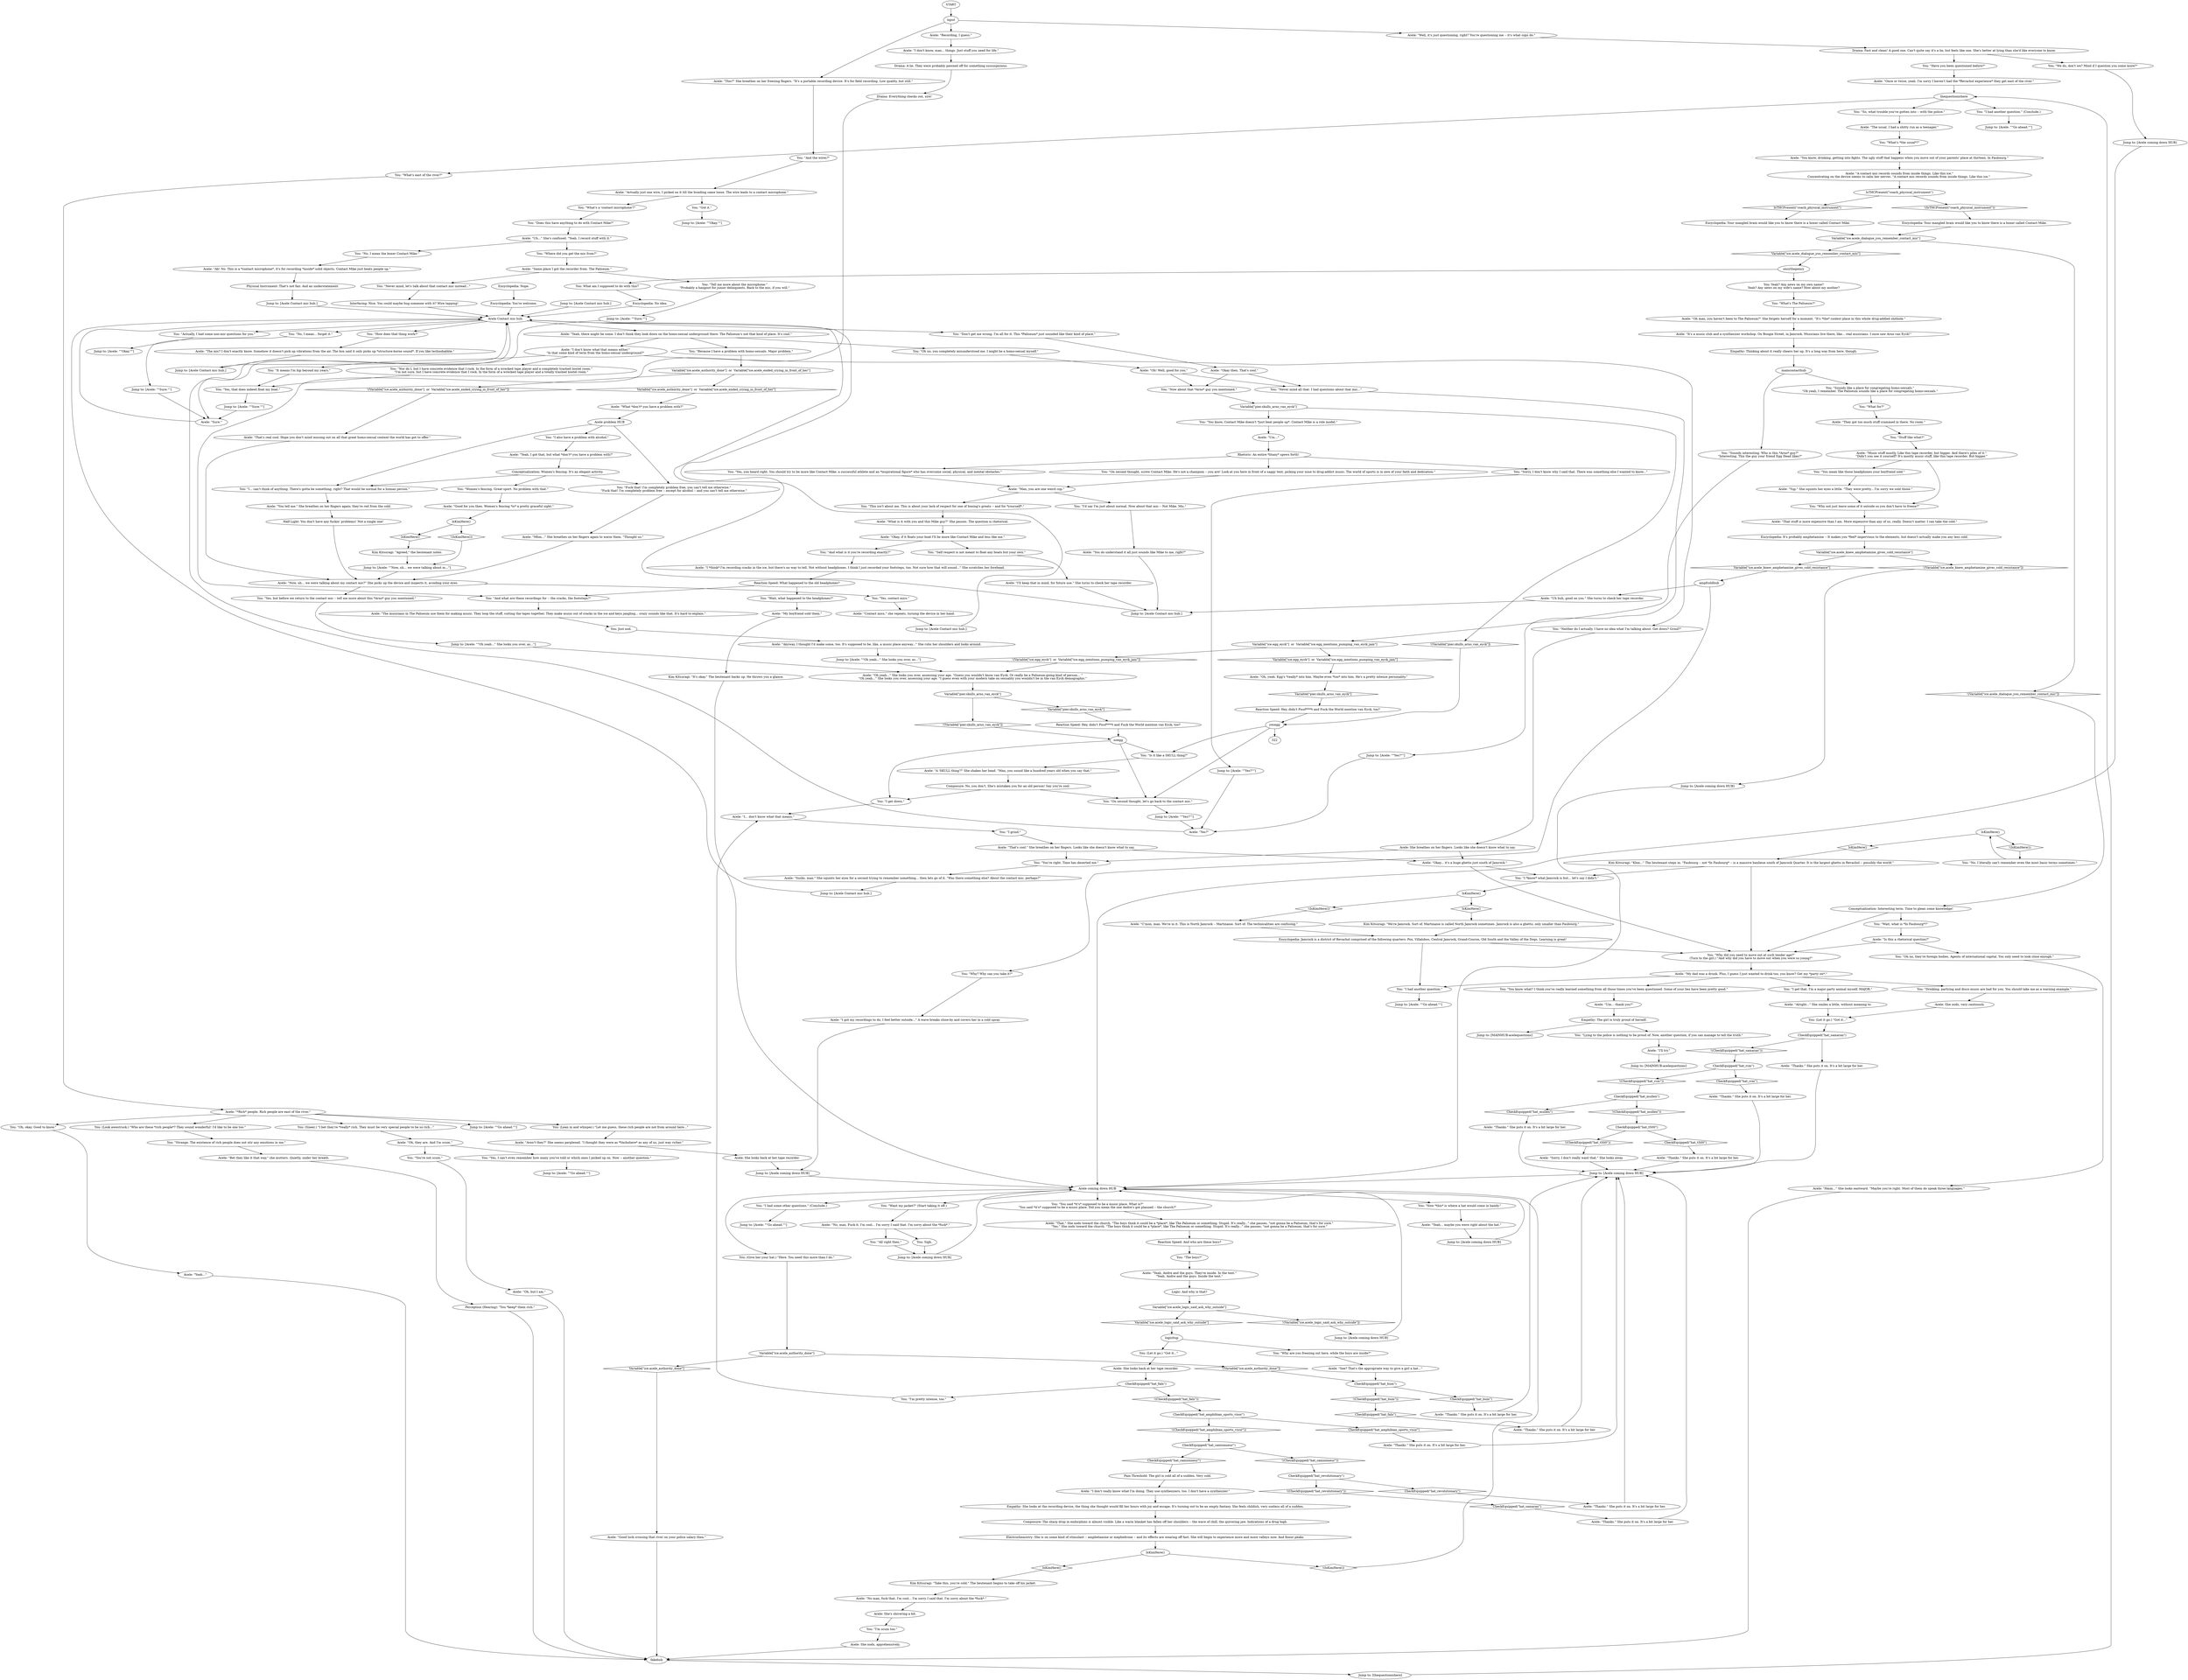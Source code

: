 # ICE / ACELE ON ICE
# this is where the "recording device", "what are you doing here on the ice?" and "questioning" branches are located.
# ==================================================
digraph G {
	  0 [label="START"];
	  1 [label="input"];
	  2 [label="CheckEquipped(\"hat_t500\")"];
	  3 [label="CheckEquipped(\"hat_t500\")", shape=diamond];
	  4 [label="!(CheckEquipped(\"hat_t500\"))", shape=diamond];
	  5 [label="You: \"And the wires?\""];
	  6 [label="Acele Contact mic hub."];
	  7 [label="You: \"Oh no, you completely misunderstood me. I might be a homo-sexual myself.\""];
	  8 [label="Acele: \"I don't really know what I'm doing. They use synthesizers, too. I don't have a synthesizer.\""];
	  9 [label="Jump to: [Acele coming down HUB]"];
	  10 [label="You: \"So, what trouble you've gotten into -- with the police.\""];
	  11 [label="You: \"I *know* what Jamrock is but... let's say I didn't.\""];
	  12 [label="Acele: \"*Rich* people. Rich people are east of the river.\""];
	  13 [label="Acele: \"Oh, they are. And I'm scum.\""];
	  14 [label="Acele: \"C'mon, man. We're in it. This is North Jamrock -- Martinaise. Sort of. The technicalities are confusing.\""];
	  15 [label="Jump to: [Acele: \"\"Okay.\"\"]"];
	  16 [label="Jump to: [Acele: \"\"Oh yeah...\" She looks you over, as...\"]"];
	  17 [label="Acele: \"Um...\""];
	  18 [label="Acele: \"The mic? I don't exactly know. Somehow it doesn't pick up vibrations from the air. The box said it only picks up *structure-borne sound*. If you like technobabble.\""];
	  19 [label="Jump to: [Acele: \"\"Yes?\"\"]"];
	  20 [label="Acele: She breathes on her fingers. Looks like she doesn't know what to say."];
	  21 [label="You: \"Yes, you heard right. You should try to be more like Contact Mike: a successful athlete and an *inspirational figure* who has overcome social, physical, and mental obstacles.\""];
	  22 [label="You: \"This isn't about me. This is about your lack of respect for one of boxing's greats -- and for *yourself*.\""];
	  23 [label="You: \"Stuff like what?\""];
	  24 [label="Jump to: [Acele: \"\"Go ahead.\"\"]"];
	  25 [label="You: (Sneer.) \"I bet they're *really* rich. They must be very special people to be so rich...\""];
	  26 [label="Kim Kitsuragi: \"Khm...\" The lieutenant steps in. \"Faubourg -- not *In Faubourg* -- is a massive banlieue south of Jamrock Quarter. It is the largest ghetto in Revachol -- possibly the world.\""];
	  27 [label="Acele: She nods, very cautiously."];
	  28 [label="CheckEquipped(\"hat_amphibian_sports_visor\")"];
	  29 [label="CheckEquipped(\"hat_amphibian_sports_visor\")", shape=diamond];
	  30 [label="!(CheckEquipped(\"hat_amphibian_sports_visor\"))", shape=diamond];
	  31 [label="Acele: \"Thanks.\" She puts it on. It's a bit large for her."];
	  32 [label="Acele: \"Thanks.\" She puts it on. It's a bit large for her."];
	  33 [label="You: \"Now about that *Arno* guy you mentioned.\""];
	  34 [label="You: \"Yes, contact mics.\""];
	  35 [label="You: \"How does that thing work?\""];
	  36 [label="Acele: \"What *don't* you have a problem with?\""];
	  37 [label="Acele: \"What is it with you and this Mike guy?\" She pauses. The question is rhetorical."];
	  38 [label="You: \"On second thought, screw Contact Mike. He's not a champion -- you are! Look at you here in front of a saggy tent, picking your nose to drug-addict music. The world of sports is in awe of your faith and dedication.\""];
	  39 [label="Acele: \"Yup.\" She squints her eyes a little. \"They were pretty... I'm sorry we sold those.\""];
	  40 [label="Variable[\"ice.acele_knew_amphetamine_gives_cold_resistance\"]"];
	  41 [label="Variable[\"ice.acele_knew_amphetamine_gives_cold_resistance\"]", shape=diamond];
	  42 [label="!(Variable[\"ice.acele_knew_amphetamine_gives_cold_resistance\"])", shape=diamond];
	  43 [label="Acele: \"Hmm...\" She looks eastward. \"Maybe you're right. Most of them do speak three languages.\""];
	  44 [label="Jump to: [Acele coming down HUB]"];
	  45 [label="You: \"Tell me more about the microphone.\"\n\"Probably a hangout for junior delinquents. Back to the mic, if you will.\""];
	  46 [label="Encyclopedia: It's probably amphetamine -- It makes you *feel* impervious to the elements, but doesn't actually make you any less cold."];
	  47 [label="IsKimHere()"];
	  48 [label="IsKimHere()", shape=diamond];
	  49 [label="!(IsKimHere())", shape=diamond];
	  50 [label="Acele: \"My dad was a drunk. Plus, I guess I just wanted to drink too, you know? Get my *party on*.\""];
	  51 [label="You: \"I had another question.\""];
	  52 [label="You: \"You're not scum.\""];
	  53 [label="Acele: \"Is this a rhetorical question?\""];
	  54 [label="Acele: \"The usual. I had a shitty run as a teenager.\""];
	  55 [label="Physical Instrument: That's not fair. And an understatement."];
	  56 [label="Rhetoric: An entire *litany* spews forth!"];
	  57 [label="Conceptualization: Women's fencing. It's an elegant activity."];
	  58 [label="Acele: \"Good for you then. Women's fencing *is* a pretty graceful sight.\""];
	  59 [label="Jump to: [Acele: \"\"Now, uh... we were talking about m...\"]"];
	  60 [label="Acele: \"Sorry, I don't really want that.\" She looks away."];
	  61 [label="Jump to: [Acele: \"\"Yes?\"\"]"];
	  62 [label="You: \"Sorry, I don't know why I said that. There was something else I wanted to know...\""];
	  63 [label="Acele problem HUB"];
	  64 [label="Acele: \"Oh! Well, good for you.\""];
	  65 [label="You: \"Neither do I actually. I have no idea what I'm talking about. Get down? Grind?\""];
	  66 [label="You: \"Wait, what happened to the headphones?\""];
	  67 [label="Acele: \"My boyfriend sold them.\""];
	  68 [label="You: \"Why? Why can you take it?\""];
	  69 [label="Logic: And why is that?"];
	  70 [label="You: \"What's *the usual*?\""];
	  71 [label="IsKimHere()"];
	  72 [label="IsKimHere()", shape=diamond];
	  73 [label="!(IsKimHere())", shape=diamond];
	  74 [label="CheckEquipped(\"hat_revolutionary\")"];
	  75 [label="CheckEquipped(\"hat_revolutionary\")", shape=diamond];
	  76 [label="!(CheckEquipped(\"hat_revolutionary\"))", shape=diamond];
	  77 [label="Encyclopedia: Your mangled brain would like you to know there is a boxer called Contact Mike."];
	  78 [label="You: \"Yes, but before we return to the contact mic -- tell me more about this *Arno* guy you mentioned.\""];
	  79 [label="Acele: \"Mhm...\" She breathes on her fingers again to warm them. \"Thought so.\""];
	  80 [label="Acele: \"That's real cool. Hope you don't mind missing out on all that great homo-sexual content the world has got to offer.\""];
	  81 [label="You: \"I grind.\""];
	  82 [label="You: Just nod."];
	  83 [label="You: \"Now *this* is where a hat would come in handy.\""];
	  84 [label="Acele: \"No man, fuck that, I'm cool... I'm sorry I said that. I'm sorry about the *fuck*.\""];
	  85 [label="logicitup"];
	  86 [label="You: Sigh."];
	  87 [label="Acele: \"Aren't they?\" She seems perplexed. \"I thought they were as *Vacholiere* as any of us, just way richer.\""];
	  88 [label="You: \"I had another question.\" (Conclude.)"];
	  89 [label="Acele: \"Alright...\" She smiles a little, without meaning to."];
	  90 [label="You: \"Oh, okay. Good to know.\""];
	  91 [label="CheckEquipped(\"hat_camionneur\")"];
	  92 [label="CheckEquipped(\"hat_camionneur\")", shape=diamond];
	  93 [label="!(CheckEquipped(\"hat_camionneur\"))", shape=diamond];
	  94 [label="Acele: \"Thanks.\" She puts it on. It's a bit large for her."];
	  95 [label="Acele: \"Thanks.\" She puts it on. It's a bit large for her."];
	  96 [label="You: \"What's a 'contact microphone'?\""];
	  97 [label="Acele: \"Actually just one wire, I picked on it till the braiding came loose. The wire leads to a contact microphone.\""];
	  98 [label="encythepency"];
	  99 [label="You: \"No, I mean the boxer Contact Mike.\""];
	  100 [label="Acele: \"Yes?\""];
	  101 [label="Acele: \"Okay then. That's cool.\""];
	  102 [label="You: \"Nor do I, but I have concrete evidence that I rock. In the form of a wrecked tape player and a completely trashed hostel room.\"\n\"I'm not sure, but I have concrete evidence that I rock. In the form of a wrecked tape player and a totally trashed hostel room.\""];
	  103 [label="You: \"I'd say I'm just about normal. Now about that mic -- Not Mike. Mic.\""];
	  104 [label="You: \"And what are these recordings for -- the cracks, the footsteps?\""];
	  105 [label="You: \"Why are you freezing out here, while the boys are inside?\""];
	  106 [label="Empathy: The girl is truly proud of herself."];
	  107 [label="You: \"Lying to the police is nothing to be proud of. Now, another question, if you can manage to tell the truth.\""];
	  108 [label="Jump to: [Acele: \"\"Go ahead.\"\"]"];
	  109 [label="Reaction Speed: What happened to the old headphones?"];
	  110 [label="Acele: \"Uh...\" She's confused. \"Yeah, I record stuff with it.\""];
	  111 [label="Acele: \"I... don't know what that means.\""];
	  112 [label="You: \"Never mind all that. I had questions about that mic...\""];
	  113 [label="Acele: \"Yeah, I got that, but what *don't* you have a problem with?\""];
	  114 [label="Empathy: She looks at the recording device, the thing she thought would fill her hours with joy and escape. It's turning out to be an empty fantasy. She feels childish, very useless all of a sudden."];
	  115 [label="You: \"Why not just leave some of it outside so you don't have to freeze?\""];
	  116 [label="Variable[\"ice.acele_authority_done\"]"];
	  117 [label="Variable[\"ice.acele_authority_done\"]", shape=diamond];
	  118 [label="!(Variable[\"ice.acele_authority_done\"])", shape=diamond];
	  119 [label="Jump to: [Acele coming down HUB]"];
	  120 [label="Acele: \"No, man. Fuck it, I'm cool... I'm sorry I said that. I'm sorry about the *fuck*.\""];
	  121 [label="Jump to: [Acele coming down HUB]"];
	  122 [label="Jump to: [Acele Contact mic hub.]"];
	  123 [label="Acele: \"Now, uh... we were talking about my contact mic?\" She picks up the device and inspects it, avoiding your eyes."];
	  124 [label="Acele: \"Ah! No. This is a *contact microphone*, it's for recording *inside* solid objects. Contact Mike just beats people up.\""];
	  125 [label="Encyclopedia: You're welcome."];
	  126 [label="You: \"Sounds like a place for congregating homo-sexuals.\"\n\"Oh yeah, I remember. The Paliseum sounds like a place for congregating homo-sexuals.\""];
	  127 [label="You: \"Sounds interesting. Who is this *Arno* guy?\"\n\"Interesting. This the guy your friend Egg Head likes?\""];
	  128 [label="You: \"Self respect is not meant to float any boats but your own.\""];
	  129 [label="Acele: \"Okay, if it floats your boat I'll be more like Contact Mike and less like me.\""];
	  130 [label="Acele: \"You do understand it all just sounds like Mike to me, right?\""];
	  131 [label="Drama: A lie. They were probably pawned off for something ssssuspicious."];
	  132 [label="Acele: \"The musicians in The Paliseum use them for making music. They loop the stuff, cutting the tapes together. They make music out of cracks in the ice and keys jangling... crazy sounds like that. It's hard to explain.\""];
	  133 [label="You: \"You mean like those headphones your boyfriend sold.\""];
	  134 [label="Acele: \"That.\" She nods toward the church. \"The boys think it could be a *place*, like The Paliseum or something. Stupid. It's really...\" she pauses, \"not gonna be a Paliseum, that's for sure.\"\n\"Yes.\" She nods toward the church. \"The boys think it could be a *place*, like The Paliseum or something. Stupid. It's really...\" she pauses, \"not gonna be a Paliseum, that's for sure.\""];
	  135 [label="Acele: \"Yeah, Andre and the guys. They're inside. In the tent.\"\n\"Yeah, Andre and the guys. Inside the tent.\""];
	  136 [label="Acele: \"Well, it's just questioning, right? You're questioning me -- it's what cops do.\""];
	  137 [label="You: \"I get that. I'm a major party animal myself. MAJOR.\""];
	  138 [label="Acele: \"Oh, but I am.\""];
	  139 [label="Half Light: You don't have any fuckin' problems! Not a single one!"];
	  140 [label="Acele: \"Thanks.\" She puts it on. It's a bit large for her."];
	  141 [label="Encyclopedia: Your mangled brain would like you to know there is a boxer called Contact Mike."];
	  142 [label="Variable[\"ice.acele_dialogue_you_remember_contact_mic\"]"];
	  143 [label="Variable[\"ice.acele_dialogue_you_remember_contact_mic\"]", shape=diamond];
	  144 [label="!(Variable[\"ice.acele_dialogue_you_remember_contact_mic\"])", shape=diamond];
	  145 [label="Acele: \"Same place I got the recorder from. The Paliseum.\""];
	  146 [label="You: \"I get down.\""];
	  147 [label="You: \"You're right. Time has deserted me.\""];
	  148 [label="You: \"Fuck that! I'm completely problem free, you can't tell me otherwise.\"\n\"Fuck that! I'm completely problem free -- except for alcohol -- and you can't tell me otherwise.\""];
	  149 [label="Acele: \"Anyway, I thought I'd make some, too. It's supposed to be, like, a music place anyway...\" She rubs her shoulders and looks around."];
	  150 [label="You: \"I had some other questions.\" (Conclude.)"];
	  151 [label="Acele coming down HUB"];
	  152 [label="You: \"Want my jacket?\" (Start taking it off.)"];
	  153 [label="Drama: Fast and clean! A good one. Can't quite say it's a lie, but feels like one. She's better at lying than she'd like everyone to know."];
	  154 [label="You: \"Wait, what is *In Faubourg*?\""];
	  155 [label="Acele: \"Sucks, man.\" She squints her eyes for a second trying to remember something... then lets go of it. \"Was there something else? About the contact mic, perhaps?\""];
	  156 [label="You: \"Women's fencing. Great sport. No problem with that.\""];
	  157 [label="Acele: \"Contact mics,\" she repeats, turning the device in her hand."];
	  158 [label="Acele: \"A 'SKULL thing'?\" She shakes her head. \"Man, you sound like a hundred years old when you say that.\""];
	  159 [label="Acele: \"This?\" She breathes on her freezing fingers. \"It's a portable recording device. It's for field recording. Low quality, but still.\""];
	  160 [label="Acele: \"Recording, I guess.\""];
	  161 [label="Electrochemistry: She is on some kind of stimulant -- amphetamine or mephedrone -- and its effects are wearing off fast. She will begin to experience more and more valleys now. And fewer peaks."];
	  162 [label="Kim Kitsuragi: \"Take this, you're cold.\" The lieutenant begins to take off his jacket."];
	  163 [label="You: \"You said *it's* supposed to be a music place. What is?\"\n\"You said *it's* supposed to be a music place. Did you mean the one Andre's got planned -- the church?\""];
	  164 [label="You: \"The boys?\""];
	  165 [label="Variable[\"ice.acele_logic_said_ask_why_outside\"]"];
	  166 [label="Variable[\"ice.acele_logic_said_ask_why_outside\"]", shape=diamond];
	  167 [label="!(Variable[\"ice.acele_logic_said_ask_why_outside\"])", shape=diamond];
	  168 [label="Jump to: [Acele: \"\"Go ahead.\"\"]"];
	  169 [label="Jump to: [MAINHUB-acelequestions]"];
	  170 [label="You: \"Got it.\""];
	  171 [label="Empathy: Thinking about it really cheers her up. It's a long way from here, though."];
	  172 [label="CheckEquipped(\"hat_mullen\")"];
	  173 [label="CheckEquipped(\"hat_mullen\")", shape=diamond];
	  174 [label="!(CheckEquipped(\"hat_mullen\"))", shape=diamond];
	  175 [label="Jump to: [Acele Contact mic hub.]"];
	  176 [label="Reaction Speed: Hey, didn't Pissf****t and Fuck the World mention van Eyck, too?"];
	  177 [label="You: What am I supposed to do with this?"];
	  178 [label="Jump to: [Acele: \"\"Sure.\"\"]"];
	  179 [label="maincontacthub"];
	  180 [label="You: (Give her your hat.) \"Here. You need this more than I do.\""];
	  181 [label="You: \"Why did you need to move out at such tender age?\"\n(Turn to the girl.) \"And why did you have to move out when you were so young?\""];
	  182 [label="You: \"Drinking, partying and disco music are bad for you. You should take me as a warning example.\""];
	  183 [label="You: (Lean in and whisper.) \"Let me guess, these rich people are not from around here...\""];
	  184 [label="Acele: \"You know, drinking, getting into fights. The ugly stuff that happens when you move out of your parents' place at thirteen. In Faubourg.\""];
	  185 [label="You: \"You know what? I think you've really learned something from all those times you've been questioned. Some of your lies have been pretty good.\""];
	  186 [label="Acele: She nods, apprehensively."];
	  187 [label="thequestionishere"];
	  188 [label="Acele: \"You tell me.\" She breathes on her fingers again; they're red from the cold."];
	  189 [label="CheckEquipped(\"hat_bum\")"];
	  190 [label="CheckEquipped(\"hat_bum\")", shape=diamond];
	  191 [label="!(CheckEquipped(\"hat_bum\"))", shape=diamond];
	  192 [label="CheckEquipped(\"hat_rcm\")"];
	  193 [label="CheckEquipped(\"hat_rcm\")", shape=diamond];
	  194 [label="!(CheckEquipped(\"hat_rcm\"))", shape=diamond];
	  195 [label="Encyclopedia: Jamrock is a district of Revachol comprised of the following quarters: Pox, Villalobos, Central Jamrock, Grand-Couron, Old South and the Valley of the Dogs. Learning is great!"];
	  196 [label="Acele: \"Oh man, you haven't been to The Paliseum?\" She forgets herself for a moment. \"It's *the* coolest place in this whole drug-addled shithole.\""];
	  197 [label="Acele: \"Oh yeah...\" She looks you over, assessing your age. \"Guess you wouldn't know van Eyck. Or really be a Paliseum-going kind of person... \"\n\"Oh yeah...\" She looks you over, assessing your age. \"I guess even with your modern take on sexuality you wouldn't be in the van Eyck demographic.\""];
	  198 [label="You: \"Because I have a problem with homo-sexuals. Major problem.\""];
	  199 [label="You: \"Actually, I had some non-mic questions for you.\""];
	  200 [label="ampfcoldhub"];
	  201 [label="Acele: \"I got my recordings to do, I feel better outside...\" A wave breaks close-by and covers her in a cold spray."];
	  202 [label="Acele: \"Thanks.\" She puts it on. It's a bit large for her."];
	  203 [label="You: \"What's east of the river?\""];
	  204 [label="Perception (Hearing): \"You *keep* them rich.\""];
	  205 [label="Jump to: [Acele coming down HUB]"];
	  206 [label="Acele: \"Yeah...\""];
	  207 [label="Kim Kitsuragi: \"Agreed,\" the lieutenant notes."];
	  208 [label="noegg"];
	  209 [label="Composure: No, you don't. She's mistaken you for an old person! Say you're cool."];
	  210 [label="Acele: \"I *think* I'm recording cracks in the ice, but there's no way to tell. Not without headphones. I think I just recorded your footsteps, too. Not sure how that will sound...\" She scratches her forehead."];
	  211 [label="Acele: \"Yeah... maybe you were right about the hat.\""];
	  212 [label="You: \"All right then.\""];
	  213 [label="You: (Let it go.) \"Got it...\""];
	  214 [label="Jump to: [Acele: \"\"Go ahead.\"\"]"];
	  215 [label="You: \"I... can't think of anything. There's gotta be something, right? That would be normal for a human person.\""];
	  216 [label="yesegg"];
	  217 [label="Jump to: [Acele Contact mic hub.]"];
	  218 [label="Encyclopedia: No idea."];
	  219 [label="You: \"On second thought, let's go back to the contact mic.\""];
	  220 [label="You: \"It means I'm hip beyond my years.\""];
	  221 [label="Composure: The sharp drop in endorphins is almost visible. Like a warm blanket has fallen off her shoulders -- the wave of chill, the quivering jaw. Indications of a drug high."];
	  222 [label="fakehub"];
	  223 [label="Variable[\"ice.acele_authority_done\"]  or  Variable[\"ice.acele_ended_crying_in_front_of_her\"]"];
	  224 [label="Variable[\"ice.acele_authority_done\"]  or  Variable[\"ice.acele_ended_crying_in_front_of_her\"]", shape=diamond];
	  225 [label="!(Variable[\"ice.acele_authority_done\"]  or  Variable[\"ice.acele_ended_crying_in_front_of_her\"])", shape=diamond];
	  226 [label="Variable[\"ice.egg_eyck\"]  or  Variable[\"ice.egg_mentions_pumping_van_eyck_jam\"]"];
	  227 [label="Variable[\"ice.egg_eyck\"]  or  Variable[\"ice.egg_mentions_pumping_van_eyck_jam\"]", shape=diamond];
	  228 [label="!(Variable[\"ice.egg_eyck\"]  or  Variable[\"ice.egg_mentions_pumping_van_eyck_jam\"])", shape=diamond];
	  229 [label="IsTHCPresent(\"coach_physical_instrument\")"];
	  230 [label="IsTHCPresent(\"coach_physical_instrument\")", shape=diamond];
	  231 [label="!(IsTHCPresent(\"coach_physical_instrument\"))", shape=diamond];
	  232 [label="Jump to: [Acele Contact mic hub.]"];
	  233 [label="You: Yeah? Any news on my own name?\nYeah? Any news on my wife's name? How about my mother?"];
	  234 [label="Jump to: [Acele Contact mic hub.]"];
	  235 [label="Acele: \"Sure.\""];
	  236 [label="Acele: \"Man, you are one weird cop.\""];
	  237 [label="Jump to: [Acele: \"\"Okay.\"\"]"];
	  238 [label="Jump to: [Acele Contact mic hub.]"];
	  239 [label="You: \"I also have a problem with alcohol.\""];
	  240 [label="Acele: \"Music stuff mostly. Like this tape recorder, but bigger. And there's piles of it.\"\n\"Didn't you see it yourself? It's mostly music stuff, like this tape recorder. But bigger.\""];
	  241 [label="You: (Look awestruck.) \"Who are these *rich people*? They sound wonderful! I'd like to be one too.\""];
	  242 [label="Acele: \"Um... thank you?\""];
	  243 [label="Kim Kitsuragi: \"We're Jamrock. Sort of. Martinaise is called North Jamrock sometimes. Jamrock is also a ghetto, only smaller than Faubourg.\""];
	  244 [label="Acele: \"I'll try.\""];
	  245 [label="Jump to: [thequestionishere]"];
	  246 [label="Acele: She looks back at her tape recorder."];
	  247 [label="Acele: \"It's a music club and a synthesizer workshop. On Boogie Street, in Jamrock. Musicians live there, like... real musicians. I once saw Arno van Eyck!\""];
	  248 [label="Acele: \"I'll keep that in mind, for future use.\" She turns to check her tape recorder."];
	  249 [label="Acele: \"Thanks.\" She puts it on. It's a bit large for her."];
	  250 [label="IsKimHere()"];
	  251 [label="IsKimHere()", shape=diamond];
	  252 [label="!(IsKimHere())", shape=diamond];
	  253 [label="Reaction Speed: And who are these boys?"];
	  254 [label="Jump to: [Acele: \"\"Sure.\"\"]"];
	  255 [label="Acele: \"That stuff is more expensive than I am. More expensive than any of us, really. Doesn't matter. I can take the cold.\""];
	  256 [label="You: \"Have you been questioned before?\""];
	  257 [label="Acele: \"Once or twice, yeah. I'm sorry I haven't had the *Revachol experience* they get east of the river.\""];
	  258 [label="You: \"We do, don't we? Mind if I question you some more?\""];
	  259 [label="IsKimHere()"];
	  260 [label="IsKimHere()", shape=diamond];
	  261 [label="!(IsKimHere())", shape=diamond];
	  262 [label="Acele: \"Bet they like it that way,\" she mutters. Quietly, under her breath."];
	  263 [label="Jump to: [Acele: \"\"Yes?\"\"]"];
	  264 [label="Acele: \"Thanks.\" She puts it on. It's a bit large for her."];
	  265 [label="Acele: \"Oh, yeah. Egg's *really* into him. Maybe even *too* into him. He's a pretty intense personality.\""];
	  266 [label="Drama: Everything checks out, sire!"];
	  267 [label="Reaction Speed: Hey, didn't Pissf****t and Fuck the World mention van Eyck, too?"];
	  268 [label="Variable[\"pier.skulls_arno_van_eyck\"]"];
	  269 [label="Variable[\"pier.skulls_arno_van_eyck\"]", shape=diamond];
	  270 [label="!(Variable[\"pier.skulls_arno_van_eyck\"])", shape=diamond];
	  271 [label="You: \"Is it like a SKULL thing?\""];
	  272 [label="Encyclopedia: Nope."];
	  273 [label="You: \"What's The Paliseum?\""];
	  274 [label="You: \"Never mind, let's talk about that contact mic instead...\""];
	  275 [label="Acele: \"Okay... it's a huge ghetto just south of Jamrock.\""];
	  276 [label="You: \"No. I literally can't remember even the most basic terms sometimes.\""];
	  277 [label="You: \"Oh no, they're foreign bodies. Agents of international capital. You only need to look close enough.\""];
	  278 [label="Acele: She looks back at her tape recorder."];
	  279 [label="CheckEquipped(\"hat_samaran\")"];
	  280 [label="CheckEquipped(\"hat_samaran\")", shape=diamond];
	  281 [label="!(CheckEquipped(\"hat_samaran\"))", shape=diamond];
	  282 [label="Acele: \"Thanks.\" She puts it on. It's a bit large for her."];
	  283 [label="Pain Threshold: The girl is cold all of a sudden. Very cold."];
	  284 [label="Jump to: [Acele: \"\"Oh yeah...\" She looks you over, as...\"]"];
	  285 [label="Variable[\"pier.skulls_arno_van_eyck\"]"];
	  286 [label="Variable[\"pier.skulls_arno_van_eyck\"]", shape=diamond];
	  287 [label="!(Variable[\"pier.skulls_arno_van_eyck\"])", shape=diamond];
	  288 [label="You: \"You know, Contact Mike doesn't *just beat people up*. Contact Mike is a role model.\""];
	  289 [label="You: \"No, I mean... forget it.\""];
	  290 [label="You: \"Where did you get the mic from?\""];
	  291 [label="Acele: \"Yeah, there might be some. I don't think they look down on the homo-sexual underground there. The Paliseum's not that kind of place. It's cool.\""];
	  292 [label="You: \"What for?\""];
	  293 [label="Kim Kitsuragi: \"It's okay.\" The lieutenant backs up. He throws you a glance."];
	  294 [label="Acele: She's shivering a bit."];
	  295 [label="Jump to: [Acele coming down HUB]"];
	  296 [label="You: \"I'm scum too.\""];
	  297 [label="You: \"Yes, I can't even remember how many you've told or which ones I picked up on. Now -- another question.\""];
	  298 [label="Jump to: [MAINHUB-acelequestions]"];
	  299 [label="You: (Let it go.) \"Got it...\""];
	  300 [label="Acele: \"Uh huh, good on you.\" She turns to check her tape recorder."];
	  301 [label="Jump to: [Acele: \"\"Sure.\"\"]"];
	  302 [label="Interfacing: Nice. You could maybe bug someone with it? Wire tapping!"];
	  303 [label="Conceptualization: Interesting term. Time to glean some knowledge!"];
	  304 [label="Acele: \"A contact mic records sounds from inside things. Like this ice.\"\nConcentrating on the device seems to calm her nerves. \"A contact mic records sounds from inside things. Like this ice.\" "];
	  305 [label="You: \"Does this have anything to do with Contact Mike?\""];
	  306 [label="You: \"Don't get me wrong. I'm all for it. This *Paliseum* just sounded like their kind of place.\""];
	  307 [label="Acele: \"I don't know what that means either.\"\n\"Is that some kind of term from the homo-sexual underground?\""];
	  308 [label="Acele: \"That's cool.\" She breathes on her fingers. Looks like she doesn't know what to say."];
	  309 [label="You: \"Yes, that does indeed float my boat.\""];
	  310 [label="You: \"And what is it you're recording exactly?\""];
	  311 [label="Acele: \"I don't know, man... things. Just stuff you need for life.\""];
	  312 [label="Acele: \"They got too much stuff crammed in there. No room.\""];
	  313 [label="Acele: \"See? That's the appropriate way to give a girl a hat...\""];
	  314 [label="Acele: \"Good luck crossing that river on your police salary then.\""];
	  315 [label="You: \"Strange. The existence of rich people does not stir any emotions in me.\""];
	  316 [label="Jump to: [Acele: \"\"Go ahead.\"\"]"];
	  317 [label="Jump to: [Acele coming down HUB]"];
	  318 [label="CheckEquipped(\"hat_faln\")"];
	  319 [label="CheckEquipped(\"hat_faln\")", shape=diamond];
	  320 [label="!(CheckEquipped(\"hat_faln\"))", shape=diamond];
	  321 [label="You: \"I'm pretty intense, too.\""];
	  0 -> 1
	  1 -> 160
	  1 -> 136
	  1 -> 159
	  2 -> 3
	  2 -> 4
	  3 -> 95
	  4 -> 60
	  5 -> 97
	  6 -> 289
	  6 -> 35
	  6 -> 291
	  6 -> 199
	  6 -> 306
	  7 -> 64
	  8 -> 114
	  9 -> 151
	  10 -> 54
	  11 -> 259
	  12 -> 241
	  12 -> 183
	  12 -> 25
	  12 -> 90
	  12 -> 316
	  13 -> 297
	  13 -> 52
	  14 -> 195
	  16 -> 197
	  17 -> 56
	  18 -> 217
	  19 -> 100
	  20 -> 275
	  20 -> 147
	  21 -> 236
	  22 -> 37
	  23 -> 240
	  25 -> 13
	  26 -> 11
	  26 -> 181
	  27 -> 299
	  28 -> 29
	  28 -> 30
	  29 -> 94
	  30 -> 91
	  31 -> 9
	  32 -> 9
	  33 -> 285
	  34 -> 157
	  35 -> 18
	  36 -> 63
	  37 -> 129
	  38 -> 236
	  39 -> 115
	  40 -> 41
	  40 -> 42
	  41 -> 200
	  42 -> 121
	  43 -> 222
	  44 -> 151
	  45 -> 254
	  46 -> 40
	  47 -> 48
	  47 -> 49
	  48 -> 162
	  49 -> 151
	  50 -> 185
	  50 -> 137
	  50 -> 51
	  50 -> 182
	  51 -> 214
	  52 -> 138
	  53 -> 277
	  53 -> 181
	  54 -> 70
	  55 -> 234
	  56 -> 62
	  56 -> 21
	  56 -> 38
	  57 -> 148
	  57 -> 156
	  57 -> 215
	  58 -> 250
	  59 -> 123
	  60 -> 9
	  61 -> 100
	  62 -> 61
	  63 -> 215
	  63 -> 148
	  63 -> 239
	  64 -> 112
	  64 -> 33
	  65 -> 20
	  66 -> 67
	  67 -> 293
	  68 -> 201
	  69 -> 165
	  70 -> 184
	  71 -> 72
	  71 -> 73
	  72 -> 26
	  73 -> 276
	  74 -> 75
	  74 -> 76
	  75 -> 140
	  76 -> 280
	  77 -> 142
	  78 -> 16
	  79 -> 123
	  80 -> 123
	  81 -> 308
	  82 -> 149
	  83 -> 211
	  84 -> 294
	  85 -> 105
	  85 -> 213
	  86 -> 295
	  87 -> 278
	  88 -> 168
	  89 -> 299
	  90 -> 206
	  91 -> 92
	  91 -> 93
	  92 -> 283
	  93 -> 74
	  94 -> 9
	  95 -> 9
	  96 -> 305
	  97 -> 96
	  97 -> 170
	  98 -> 233
	  98 -> 177
	  99 -> 124
	  100 -> 6
	  101 -> 112
	  101 -> 33
	  102 -> 309
	  103 -> 130
	  104 -> 132
	  105 -> 313
	  106 -> 298
	  106 -> 107
	  107 -> 244
	  109 -> 104
	  109 -> 66
	  110 -> 290
	  110 -> 99
	  111 -> 81
	  112 -> 19
	  113 -> 57
	  114 -> 221
	  115 -> 255
	  116 -> 117
	  116 -> 118
	  117 -> 314
	  118 -> 189
	  119 -> 151
	  120 -> 212
	  120 -> 86
	  121 -> 151
	  122 -> 6
	  123 -> 34
	  123 -> 78
	  124 -> 55
	  125 -> 6
	  126 -> 292
	  127 -> 226
	  128 -> 248
	  129 -> 128
	  129 -> 310
	  130 -> 238
	  131 -> 266
	  132 -> 82
	  133 -> 39
	  134 -> 253
	  135 -> 69
	  136 -> 153
	  137 -> 89
	  138 -> 222
	  139 -> 123
	  140 -> 9
	  141 -> 142
	  142 -> 144
	  142 -> 143
	  143 -> 98
	  144 -> 303
	  145 -> 274
	  145 -> 45
	  146 -> 111
	  147 -> 155
	  148 -> 79
	  149 -> 284
	  150 -> 24
	  151 -> 163
	  151 -> 83
	  151 -> 180
	  151 -> 150
	  151 -> 152
	  152 -> 120
	  153 -> 256
	  153 -> 258
	  154 -> 53
	  155 -> 232
	  156 -> 58
	  157 -> 122
	  158 -> 209
	  159 -> 5
	  160 -> 311
	  161 -> 47
	  162 -> 84
	  163 -> 134
	  164 -> 135
	  165 -> 166
	  165 -> 167
	  166 -> 85
	  167 -> 205
	  170 -> 15
	  171 -> 179
	  172 -> 173
	  172 -> 174
	  173 -> 32
	  174 -> 2
	  175 -> 6
	  176 -> 216
	  177 -> 218
	  178 -> 235
	  179 -> 126
	  179 -> 127
	  180 -> 116
	  181 -> 50
	  182 -> 27
	  183 -> 87
	  184 -> 304
	  185 -> 242
	  186 -> 222
	  187 -> 88
	  187 -> 10
	  187 -> 203
	  188 -> 139
	  189 -> 190
	  189 -> 191
	  190 -> 202
	  191 -> 319
	  192 -> 193
	  192 -> 194
	  193 -> 249
	  194 -> 172
	  195 -> 51
	  195 -> 181
	  196 -> 247
	  197 -> 268
	  198 -> 223
	  199 -> 237
	  200 -> 68
	  200 -> 300
	  201 -> 44
	  202 -> 9
	  203 -> 12
	  204 -> 222
	  205 -> 151
	  206 -> 222
	  207 -> 59
	  208 -> 146
	  208 -> 219
	  208 -> 271
	  209 -> 146
	  209 -> 219
	  210 -> 109
	  211 -> 119
	  212 -> 295
	  213 -> 246
	  215 -> 188
	  216 -> 322
	  216 -> 219
	  216 -> 271
	  217 -> 6
	  218 -> 6
	  219 -> 263
	  220 -> 309
	  221 -> 161
	  222 -> 245
	  223 -> 224
	  223 -> 225
	  224 -> 36
	  225 -> 80
	  226 -> 227
	  226 -> 228
	  227 -> 265
	  228 -> 197
	  229 -> 230
	  229 -> 231
	  230 -> 77
	  231 -> 141
	  232 -> 6
	  233 -> 273
	  234 -> 6
	  235 -> 6
	  236 -> 22
	  236 -> 103
	  238 -> 6
	  239 -> 113
	  240 -> 115
	  240 -> 133
	  241 -> 315
	  242 -> 106
	  243 -> 195
	  244 -> 169
	  245 -> 187
	  246 -> 318
	  247 -> 171
	  248 -> 238
	  249 -> 9
	  250 -> 251
	  250 -> 252
	  251 -> 207
	  252 -> 59
	  253 -> 164
	  254 -> 235
	  255 -> 46
	  256 -> 257
	  257 -> 187
	  258 -> 317
	  259 -> 260
	  259 -> 261
	  260 -> 243
	  261 -> 14
	  262 -> 204
	  263 -> 100
	  264 -> 9
	  265 -> 286
	  266 -> 104
	  267 -> 208
	  268 -> 269
	  268 -> 270
	  269 -> 267
	  270 -> 208
	  271 -> 158
	  272 -> 125
	  273 -> 196
	  274 -> 302
	  275 -> 11
	  275 -> 181
	  276 -> 71
	  277 -> 43
	  278 -> 44
	  279 -> 281
	  279 -> 282
	  280 -> 31
	  281 -> 192
	  282 -> 9
	  283 -> 8
	  284 -> 197
	  285 -> 288
	  285 -> 287
	  286 -> 176
	  287 -> 216
	  288 -> 17
	  289 -> 178
	  290 -> 145
	  291 -> 307
	  291 -> 198
	  291 -> 7
	  292 -> 312
	  293 -> 151
	  294 -> 296
	  295 -> 151
	  296 -> 186
	  297 -> 108
	  299 -> 279
	  300 -> 238
	  301 -> 235
	  302 -> 6
	  303 -> 154
	  303 -> 181
	  304 -> 229
	  305 -> 110
	  306 -> 101
	  307 -> 65
	  307 -> 220
	  307 -> 102
	  308 -> 275
	  308 -> 147
	  309 -> 301
	  310 -> 210
	  311 -> 131
	  312 -> 23
	  313 -> 189
	  314 -> 222
	  315 -> 262
	  317 -> 151
	  318 -> 320
	  318 -> 321
	  319 -> 264
	  320 -> 28
	  321 -> 111
}

